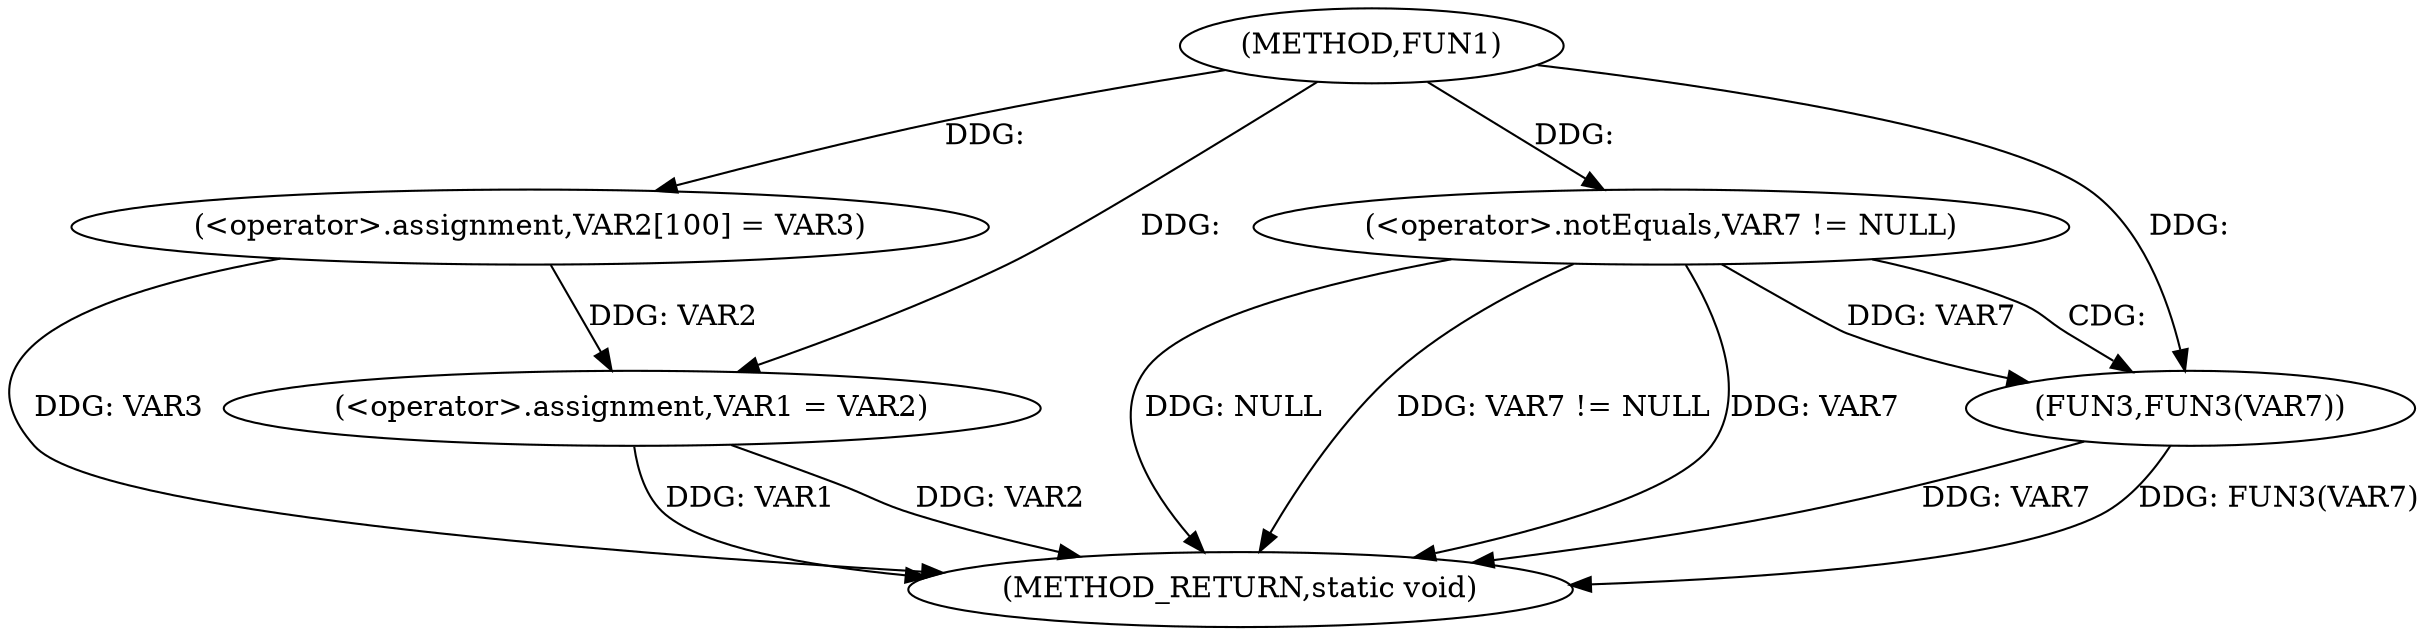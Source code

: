 digraph FUN1 {  
"1000100" [label = "(METHOD,FUN1)" ]
"1000121" [label = "(METHOD_RETURN,static void)" ]
"1000104" [label = "(<operator>.assignment,VAR2[100] = VAR3)" ]
"1000107" [label = "(<operator>.assignment,VAR1 = VAR2)" ]
"1000115" [label = "(<operator>.notEquals,VAR7 != NULL)" ]
"1000119" [label = "(FUN3,FUN3(VAR7))" ]
  "1000115" -> "1000121"  [ label = "DDG: NULL"] 
  "1000107" -> "1000121"  [ label = "DDG: VAR1"] 
  "1000115" -> "1000121"  [ label = "DDG: VAR7 != NULL"] 
  "1000119" -> "1000121"  [ label = "DDG: VAR7"] 
  "1000119" -> "1000121"  [ label = "DDG: FUN3(VAR7)"] 
  "1000115" -> "1000121"  [ label = "DDG: VAR7"] 
  "1000104" -> "1000121"  [ label = "DDG: VAR3"] 
  "1000107" -> "1000121"  [ label = "DDG: VAR2"] 
  "1000100" -> "1000104"  [ label = "DDG: "] 
  "1000104" -> "1000107"  [ label = "DDG: VAR2"] 
  "1000100" -> "1000107"  [ label = "DDG: "] 
  "1000100" -> "1000115"  [ label = "DDG: "] 
  "1000115" -> "1000119"  [ label = "DDG: VAR7"] 
  "1000100" -> "1000119"  [ label = "DDG: "] 
  "1000115" -> "1000119"  [ label = "CDG: "] 
}

